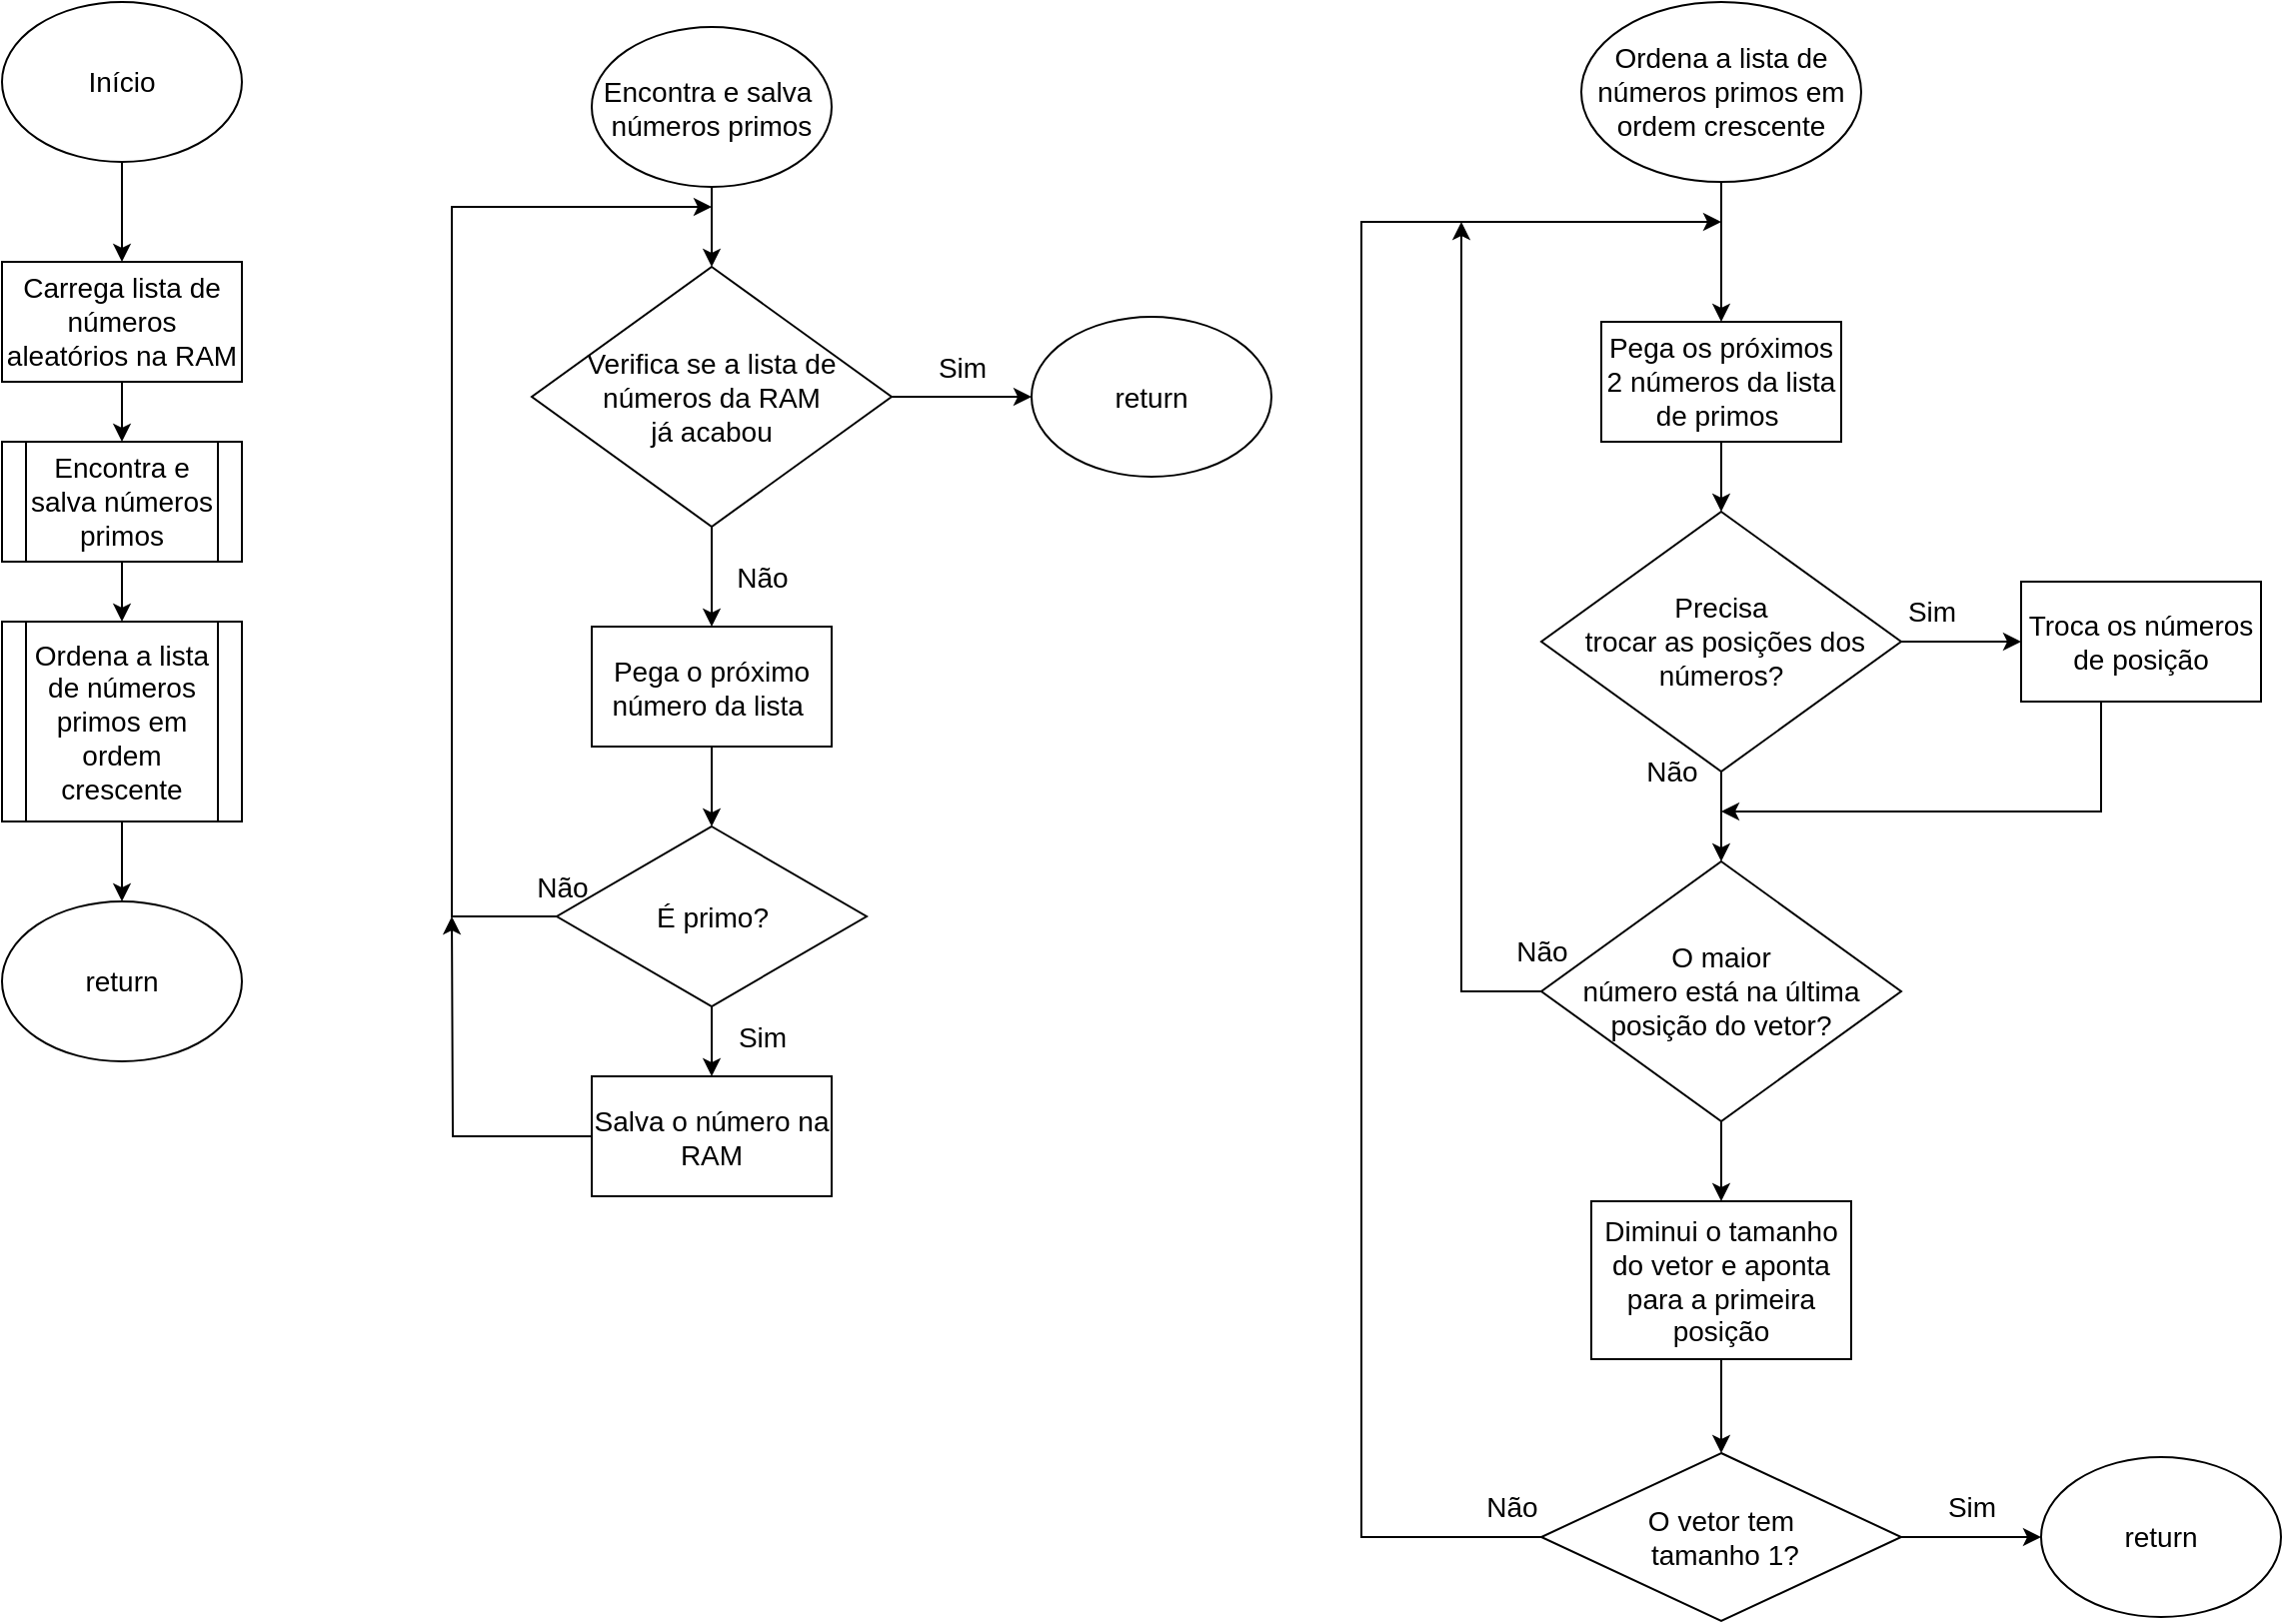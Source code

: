 <mxfile version="20.2.8" type="google"><diagram id="6a731a19-8d31-9384-78a2-239565b7b9f0" name="Page-1"><mxGraphModel grid="1" page="1" gridSize="10" guides="1" tooltips="1" connect="1" arrows="1" fold="1" pageScale="1" pageWidth="1169" pageHeight="827" background="none" math="0" shadow="0"><root><mxCell id="0"/><mxCell id="1" parent="0"/><mxCell id="hFqrezjMIOQ6Rlm2gpO4-65" style="edgeStyle=orthogonalEdgeStyle;rounded=0;orthogonalLoop=1;jettySize=auto;html=1;" edge="1" parent="1" source="hFqrezjMIOQ6Rlm2gpO4-66"><mxGeometry relative="1" as="geometry"><mxPoint x="75" y="140" as="targetPoint"/></mxGeometry></mxCell><mxCell id="hFqrezjMIOQ6Rlm2gpO4-66" value="&lt;font style=&quot;font-size: 14px;&quot;&gt;Início&lt;/font&gt;" style="ellipse;whiteSpace=wrap;html=1;" vertex="1" parent="1"><mxGeometry x="15" y="10" width="120" height="80" as="geometry"/></mxCell><mxCell id="hFqrezjMIOQ6Rlm2gpO4-69" style="edgeStyle=orthogonalEdgeStyle;rounded=0;orthogonalLoop=1;jettySize=auto;html=1;entryX=0.5;entryY=0;entryDx=0;entryDy=0;fontSize=14;" edge="1" parent="1" source="hFqrezjMIOQ6Rlm2gpO4-67" target="hFqrezjMIOQ6Rlm2gpO4-68"><mxGeometry relative="1" as="geometry"/></mxCell><mxCell id="hFqrezjMIOQ6Rlm2gpO4-67" value="&lt;font style=&quot;font-size: 14px;&quot;&gt;Carrega lista de números aleatórios na RAM&lt;/font&gt;" style="rounded=0;whiteSpace=wrap;html=1;" vertex="1" parent="1"><mxGeometry x="15" y="140" width="120" height="60" as="geometry"/></mxCell><mxCell id="hFqrezjMIOQ6Rlm2gpO4-71" style="edgeStyle=orthogonalEdgeStyle;rounded=0;orthogonalLoop=1;jettySize=auto;html=1;entryX=0.5;entryY=0;entryDx=0;entryDy=0;fontSize=15;" edge="1" parent="1" source="hFqrezjMIOQ6Rlm2gpO4-68" target="hFqrezjMIOQ6Rlm2gpO4-70"><mxGeometry relative="1" as="geometry"/></mxCell><mxCell id="hFqrezjMIOQ6Rlm2gpO4-68" value="&lt;font style=&quot;font-size: 14px;&quot;&gt;Encontra e salva números primos&lt;/font&gt;" style="shape=process;whiteSpace=wrap;html=1;backgroundOutline=1;" vertex="1" parent="1"><mxGeometry x="15" y="230" width="120" height="60" as="geometry"/></mxCell><mxCell id="hFqrezjMIOQ6Rlm2gpO4-73" style="edgeStyle=orthogonalEdgeStyle;rounded=0;orthogonalLoop=1;jettySize=auto;html=1;entryX=0.5;entryY=0;entryDx=0;entryDy=0;fontSize=15;" edge="1" parent="1" source="hFqrezjMIOQ6Rlm2gpO4-70" target="hFqrezjMIOQ6Rlm2gpO4-72"><mxGeometry relative="1" as="geometry"/></mxCell><mxCell id="hFqrezjMIOQ6Rlm2gpO4-70" value="&lt;font style=&quot;font-size: 14px;&quot;&gt;Ordena a lista de números primos em ordem crescente&lt;/font&gt;" style="shape=process;whiteSpace=wrap;html=1;backgroundOutline=1;" vertex="1" parent="1"><mxGeometry x="15" y="320" width="120" height="100" as="geometry"/></mxCell><mxCell id="hFqrezjMIOQ6Rlm2gpO4-72" value="&lt;font style=&quot;font-size: 14px;&quot;&gt;return&lt;/font&gt;" style="ellipse;whiteSpace=wrap;html=1;" vertex="1" parent="1"><mxGeometry x="15" y="460" width="120" height="80" as="geometry"/></mxCell><mxCell id="sjC49JK5FDBllY2ukCh9-4" style="edgeStyle=orthogonalEdgeStyle;rounded=0;orthogonalLoop=1;jettySize=auto;html=1;entryX=0.5;entryY=0;entryDx=0;entryDy=0;fontSize=14;" edge="1" parent="1" source="LfLpA9Lbg_qrCFQTDeeC-1" target="sjC49JK5FDBllY2ukCh9-3"><mxGeometry relative="1" as="geometry"/></mxCell><mxCell id="LfLpA9Lbg_qrCFQTDeeC-1" value="&lt;font style=&quot;font-size: 14px;&quot;&gt;Encontra e salva&amp;nbsp;&lt;br&gt;números primos&lt;br&gt;&lt;/font&gt;" style="ellipse;whiteSpace=wrap;html=1;" vertex="1" parent="1"><mxGeometry x="310" y="22.5" width="120" height="80" as="geometry"/></mxCell><mxCell id="sjC49JK5FDBllY2ukCh9-16" style="edgeStyle=orthogonalEdgeStyle;rounded=0;orthogonalLoop=1;jettySize=auto;html=1;entryX=0.5;entryY=0;entryDx=0;entryDy=0;fontSize=14;" edge="1" parent="1" source="sjC49JK5FDBllY2ukCh9-1" target="sjC49JK5FDBllY2ukCh9-14"><mxGeometry relative="1" as="geometry"/></mxCell><mxCell id="sjC49JK5FDBllY2ukCh9-1" value="&lt;font style=&quot;font-size: 14px;&quot;&gt;Pega o próximo número da lista&amp;nbsp;&lt;/font&gt;" style="rounded=0;whiteSpace=wrap;html=1;" vertex="1" parent="1"><mxGeometry x="310" y="322.5" width="120" height="60" as="geometry"/></mxCell><mxCell id="sjC49JK5FDBllY2ukCh9-5" style="edgeStyle=orthogonalEdgeStyle;rounded=0;orthogonalLoop=1;jettySize=auto;html=1;fontSize=14;" edge="1" parent="1"><mxGeometry relative="1" as="geometry"><mxPoint x="1035" y="778" as="targetPoint"/><mxPoint x="965" y="778" as="sourcePoint"/></mxGeometry></mxCell><mxCell id="sjC49JK5FDBllY2ukCh9-9" style="edgeStyle=orthogonalEdgeStyle;rounded=0;orthogonalLoop=1;jettySize=auto;html=1;fontSize=14;" edge="1" parent="1" source="sjC49JK5FDBllY2ukCh9-3" target="sjC49JK5FDBllY2ukCh9-1"><mxGeometry relative="1" as="geometry"/></mxCell><mxCell id="sjC49JK5FDBllY2ukCh9-3" value="&lt;font style=&quot;font-size: 14px;&quot;&gt;Verifica se a lista de números da RAM &lt;br&gt;já acabou&lt;/font&gt;" style="rhombus;whiteSpace=wrap;html=1;" vertex="1" parent="1"><mxGeometry x="280" y="142.5" width="180" height="130" as="geometry"/></mxCell><mxCell id="sjC49JK5FDBllY2ukCh9-7" value="Sim" style="text;html=1;resizable=0;autosize=1;align=center;verticalAlign=middle;points=[];fillColor=none;strokeColor=none;rounded=0;fontSize=14;" vertex="1" parent="1"><mxGeometry x="975" y="748" width="50" height="30" as="geometry"/></mxCell><mxCell id="sjC49JK5FDBllY2ukCh9-8" value="&lt;font style=&quot;font-size: 14px;&quot;&gt;return&lt;/font&gt;" style="ellipse;whiteSpace=wrap;html=1;" vertex="1" parent="1"><mxGeometry x="1035" y="738" width="120" height="80" as="geometry"/></mxCell><mxCell id="sjC49JK5FDBllY2ukCh9-10" value="Não" style="text;html=1;resizable=0;autosize=1;align=center;verticalAlign=middle;points=[];fillColor=none;strokeColor=none;rounded=0;fontSize=14;" vertex="1" parent="1"><mxGeometry x="370" y="282.5" width="50" height="30" as="geometry"/></mxCell><mxCell id="sjC49JK5FDBllY2ukCh9-17" style="edgeStyle=elbowEdgeStyle;rounded=0;orthogonalLoop=1;jettySize=auto;html=1;fontSize=14;" edge="1" parent="1" source="sjC49JK5FDBllY2ukCh9-14"><mxGeometry relative="1" as="geometry"><mxPoint x="370" y="112.5" as="targetPoint"/><Array as="points"><mxPoint x="240" y="417.5"/><mxPoint x="260" y="332.5"/><mxPoint x="270" y="172.5"/></Array></mxGeometry></mxCell><mxCell id="sjC49JK5FDBllY2ukCh9-20" style="edgeStyle=elbowEdgeStyle;rounded=0;orthogonalLoop=1;jettySize=auto;html=1;entryX=0.5;entryY=0;entryDx=0;entryDy=0;fontSize=14;" edge="1" parent="1" source="sjC49JK5FDBllY2ukCh9-14" target="sjC49JK5FDBllY2ukCh9-19"><mxGeometry relative="1" as="geometry"/></mxCell><mxCell id="sjC49JK5FDBllY2ukCh9-14" value="&lt;span style=&quot;font-size: 14px;&quot;&gt;É primo?&lt;/span&gt;" style="rhombus;whiteSpace=wrap;html=1;" vertex="1" parent="1"><mxGeometry x="292.5" y="422.5" width="155" height="90" as="geometry"/></mxCell><mxCell id="sjC49JK5FDBllY2ukCh9-18" value="Não" style="text;html=1;resizable=0;autosize=1;align=center;verticalAlign=middle;points=[];fillColor=none;strokeColor=none;rounded=0;fontSize=14;" vertex="1" parent="1"><mxGeometry x="270" y="437.5" width="50" height="30" as="geometry"/></mxCell><mxCell id="sjC49JK5FDBllY2ukCh9-26" style="edgeStyle=orthogonalEdgeStyle;rounded=0;orthogonalLoop=1;jettySize=auto;html=1;fontSize=14;" edge="1" parent="1" source="sjC49JK5FDBllY2ukCh9-19"><mxGeometry relative="1" as="geometry"><mxPoint x="240" y="467.5" as="targetPoint"/></mxGeometry></mxCell><mxCell id="sjC49JK5FDBllY2ukCh9-19" value="&lt;font style=&quot;font-size: 14px;&quot;&gt;Salva o número na RAM&lt;/font&gt;" style="rounded=0;whiteSpace=wrap;html=1;" vertex="1" parent="1"><mxGeometry x="310" y="547.5" width="120" height="60" as="geometry"/></mxCell><mxCell id="sjC49JK5FDBllY2ukCh9-23" value="Sim" style="text;html=1;resizable=0;autosize=1;align=center;verticalAlign=middle;points=[];fillColor=none;strokeColor=none;rounded=0;fontSize=14;" vertex="1" parent="1"><mxGeometry x="370" y="512.5" width="50" height="30" as="geometry"/></mxCell><mxCell id="sjC49JK5FDBllY2ukCh9-50" style="edgeStyle=elbowEdgeStyle;rounded=0;orthogonalLoop=1;jettySize=auto;html=1;entryX=0.5;entryY=0;entryDx=0;entryDy=0;fontSize=14;" edge="1" parent="1" source="sjC49JK5FDBllY2ukCh9-27" target="sjC49JK5FDBllY2ukCh9-30"><mxGeometry relative="1" as="geometry"/></mxCell><mxCell id="sjC49JK5FDBllY2ukCh9-27" value="&lt;font style=&quot;font-size: 14px;&quot;&gt;Ordena a lista de números primos em ordem crescente&lt;br&gt;&lt;/font&gt;" style="ellipse;whiteSpace=wrap;html=1;" vertex="1" parent="1"><mxGeometry x="805" y="10" width="140" height="90" as="geometry"/></mxCell><mxCell id="sjC49JK5FDBllY2ukCh9-32" style="edgeStyle=orthogonalEdgeStyle;rounded=0;orthogonalLoop=1;jettySize=auto;html=1;entryX=0.5;entryY=0;entryDx=0;entryDy=0;fontSize=14;" edge="1" parent="1" source="sjC49JK5FDBllY2ukCh9-30" target="sjC49JK5FDBllY2ukCh9-31"><mxGeometry relative="1" as="geometry"/></mxCell><mxCell id="sjC49JK5FDBllY2ukCh9-30" value="&lt;font style=&quot;font-size: 14px;&quot;&gt;Pega os próximos 2 números da lista de primos&amp;nbsp;&lt;/font&gt;" style="rounded=0;whiteSpace=wrap;html=1;" vertex="1" parent="1"><mxGeometry x="815" y="170" width="120" height="60" as="geometry"/></mxCell><mxCell id="sjC49JK5FDBllY2ukCh9-38" style="edgeStyle=orthogonalEdgeStyle;rounded=0;orthogonalLoop=1;jettySize=auto;html=1;fontSize=14;" edge="1" parent="1" source="sjC49JK5FDBllY2ukCh9-31" target="sjC49JK5FDBllY2ukCh9-35"><mxGeometry relative="1" as="geometry"/></mxCell><mxCell id="sjC49JK5FDBllY2ukCh9-40" style="edgeStyle=orthogonalEdgeStyle;rounded=0;orthogonalLoop=1;jettySize=auto;html=1;entryX=0.5;entryY=0;entryDx=0;entryDy=0;fontSize=14;" edge="1" parent="1" source="sjC49JK5FDBllY2ukCh9-31" target="sjC49JK5FDBllY2ukCh9-39"><mxGeometry relative="1" as="geometry"/></mxCell><mxCell id="sjC49JK5FDBllY2ukCh9-31" value="&lt;span style=&quot;font-size: 14px;&quot;&gt;Precisa&lt;br&gt;&amp;nbsp;trocar as posições dos números?&lt;/span&gt;" style="rhombus;whiteSpace=wrap;html=1;" vertex="1" parent="1"><mxGeometry x="785" y="265" width="180" height="130" as="geometry"/></mxCell><mxCell id="sjC49JK5FDBllY2ukCh9-41" style="edgeStyle=elbowEdgeStyle;rounded=0;orthogonalLoop=1;jettySize=auto;html=1;fontSize=14;" edge="1" parent="1" source="sjC49JK5FDBllY2ukCh9-35"><mxGeometry relative="1" as="geometry"><mxPoint x="875" y="415" as="targetPoint"/><Array as="points"><mxPoint x="1065" y="415"/></Array></mxGeometry></mxCell><mxCell id="sjC49JK5FDBllY2ukCh9-35" value="&lt;font style=&quot;font-size: 14px;&quot;&gt;Troca os números de posição&lt;/font&gt;" style="rounded=0;whiteSpace=wrap;html=1;" vertex="1" parent="1"><mxGeometry x="1025" y="300" width="120" height="60" as="geometry"/></mxCell><mxCell id="sjC49JK5FDBllY2ukCh9-54" style="edgeStyle=elbowEdgeStyle;rounded=0;orthogonalLoop=1;jettySize=auto;html=1;fontSize=14;" edge="1" parent="1" source="sjC49JK5FDBllY2ukCh9-39" target="sjC49JK5FDBllY2ukCh9-48"><mxGeometry relative="1" as="geometry"/></mxCell><mxCell id="sjC49JK5FDBllY2ukCh9-56" style="edgeStyle=orthogonalEdgeStyle;rounded=0;orthogonalLoop=1;jettySize=auto;html=1;fontSize=14;" edge="1" parent="1" source="sjC49JK5FDBllY2ukCh9-39"><mxGeometry relative="1" as="geometry"><mxPoint x="745" y="120" as="targetPoint"/><Array as="points"><mxPoint x="745" y="505"/><mxPoint x="745" y="140"/></Array></mxGeometry></mxCell><mxCell id="sjC49JK5FDBllY2ukCh9-39" value="&lt;span style=&quot;font-size: 14px;&quot;&gt;O maior &lt;br&gt;número está na última&lt;br&gt;posição do vetor?&lt;br&gt;&lt;/span&gt;" style="rhombus;whiteSpace=wrap;html=1;" vertex="1" parent="1"><mxGeometry x="785" y="440" width="180" height="130" as="geometry"/></mxCell><mxCell id="sjC49JK5FDBllY2ukCh9-42" value="Sim" style="text;html=1;resizable=0;autosize=1;align=center;verticalAlign=middle;points=[];fillColor=none;strokeColor=none;rounded=0;fontSize=14;" vertex="1" parent="1"><mxGeometry x="955" y="300" width="50" height="30" as="geometry"/></mxCell><mxCell id="sjC49JK5FDBllY2ukCh9-43" value="Não" style="text;html=1;resizable=0;autosize=1;align=center;verticalAlign=middle;points=[];fillColor=none;strokeColor=none;rounded=0;fontSize=14;" vertex="1" parent="1"><mxGeometry x="825" y="380" width="50" height="30" as="geometry"/></mxCell><mxCell id="sjC49JK5FDBllY2ukCh9-46" value="Não" style="text;html=1;resizable=0;autosize=1;align=center;verticalAlign=middle;points=[];fillColor=none;strokeColor=none;rounded=0;fontSize=14;" vertex="1" parent="1"><mxGeometry x="760" y="470" width="50" height="30" as="geometry"/></mxCell><mxCell id="sjC49JK5FDBllY2ukCh9-55" style="edgeStyle=elbowEdgeStyle;rounded=0;orthogonalLoop=1;jettySize=auto;html=1;fontSize=14;" edge="1" parent="1" source="sjC49JK5FDBllY2ukCh9-47"><mxGeometry relative="1" as="geometry"><mxPoint x="875" y="120" as="targetPoint"/><Array as="points"><mxPoint x="695" y="430"/><mxPoint x="675" y="460"/><mxPoint x="725" y="170"/></Array></mxGeometry></mxCell><mxCell id="sjC49JK5FDBllY2ukCh9-47" value="&lt;span style=&quot;font-size: 14px;&quot;&gt;O vetor tem&lt;br&gt;&amp;nbsp;tamanho 1?&lt;br&gt;&lt;/span&gt;" style="rhombus;whiteSpace=wrap;html=1;" vertex="1" parent="1"><mxGeometry x="785" y="736" width="180" height="84" as="geometry"/></mxCell><mxCell id="sjC49JK5FDBllY2ukCh9-52" style="edgeStyle=elbowEdgeStyle;rounded=0;orthogonalLoop=1;jettySize=auto;html=1;entryX=0.5;entryY=0;entryDx=0;entryDy=0;fontSize=14;" edge="1" parent="1" source="sjC49JK5FDBllY2ukCh9-48" target="sjC49JK5FDBllY2ukCh9-47"><mxGeometry relative="1" as="geometry"/></mxCell><mxCell id="sjC49JK5FDBllY2ukCh9-48" value="&lt;span style=&quot;font-size: 14px;&quot;&gt;Diminui o tamanho do vetor e aponta para a primeira posição&lt;/span&gt;" style="rounded=0;whiteSpace=wrap;html=1;" vertex="1" parent="1"><mxGeometry x="810" y="610" width="130" height="79" as="geometry"/></mxCell><mxCell id="sjC49JK5FDBllY2ukCh9-51" style="edgeStyle=elbowEdgeStyle;rounded=0;orthogonalLoop=1;jettySize=auto;html=1;entryX=0.5;entryY=1;entryDx=0;entryDy=0;fontSize=14;" edge="1" parent="1" source="sjC49JK5FDBllY2ukCh9-39" target="sjC49JK5FDBllY2ukCh9-39"><mxGeometry relative="1" as="geometry"/></mxCell><mxCell id="sjC49JK5FDBllY2ukCh9-57" value="Não" style="text;html=1;resizable=0;autosize=1;align=center;verticalAlign=middle;points=[];fillColor=none;strokeColor=none;rounded=0;fontSize=14;" vertex="1" parent="1"><mxGeometry x="745" y="748" width="50" height="30" as="geometry"/></mxCell><mxCell id="sjC49JK5FDBllY2ukCh9-58" style="edgeStyle=orthogonalEdgeStyle;rounded=0;orthogonalLoop=1;jettySize=auto;html=1;fontSize=14;" edge="1" parent="1"><mxGeometry relative="1" as="geometry"><mxPoint x="530" y="207.5" as="targetPoint"/><mxPoint x="460" y="207.5" as="sourcePoint"/></mxGeometry></mxCell><mxCell id="sjC49JK5FDBllY2ukCh9-59" value="Sim" style="text;html=1;resizable=0;autosize=1;align=center;verticalAlign=middle;points=[];fillColor=none;strokeColor=none;rounded=0;fontSize=14;" vertex="1" parent="1"><mxGeometry x="470" y="177.5" width="50" height="30" as="geometry"/></mxCell><mxCell id="sjC49JK5FDBllY2ukCh9-60" value="&lt;font style=&quot;font-size: 14px;&quot;&gt;return&lt;/font&gt;" style="ellipse;whiteSpace=wrap;html=1;" vertex="1" parent="1"><mxGeometry x="530" y="167.5" width="120" height="80" as="geometry"/></mxCell></root></mxGraphModel></diagram></mxfile>